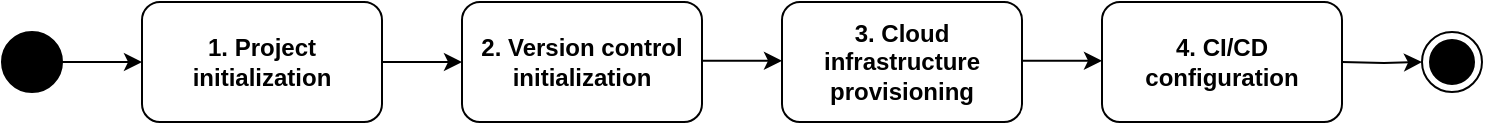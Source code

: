 <mxfile>
    <diagram id="QmNteSxZV1ZtJ5HfzkQw" name="Page-1">
        <mxGraphModel dx="867" dy="813" grid="1" gridSize="10" guides="1" tooltips="1" connect="1" arrows="1" fold="1" page="1" pageScale="1" pageWidth="850" pageHeight="1100" math="0" shadow="0">
            <root>
                <mxCell id="0"/>
                <mxCell id="1" parent="0"/>
                <mxCell id="20" value="" style="edgeStyle=none;html=1;" edge="1" parent="1" source="4" target="5">
                    <mxGeometry relative="1" as="geometry"/>
                </mxCell>
                <mxCell id="4" value="&lt;b&gt;1. Project initialization&lt;/b&gt;" style="rounded=1;whiteSpace=wrap;html=1;" vertex="1" parent="1">
                    <mxGeometry x="120" y="320" width="120" height="60" as="geometry"/>
                </mxCell>
                <mxCell id="5" value="&lt;b&gt;2.&amp;nbsp;&lt;/b&gt;&lt;span class=&quot;notion-enable-hover&quot; data-token-index=&quot;0&quot; style=&quot;font-weight:600&quot;&gt;Version control initialization&lt;/span&gt;" style="rounded=1;whiteSpace=wrap;html=1;" vertex="1" parent="1">
                    <mxGeometry x="280" y="320" width="120" height="60" as="geometry"/>
                </mxCell>
                <mxCell id="6" value="&lt;b&gt;3. Cloud i&lt;/b&gt;&lt;span class=&quot;notion-enable-hover&quot; data-token-index=&quot;0&quot; style=&quot;font-weight:600&quot;&gt;nfrastructure provisioning&lt;/span&gt;" style="rounded=1;whiteSpace=wrap;html=1;" vertex="1" parent="1">
                    <mxGeometry x="440" y="320" width="120" height="60" as="geometry"/>
                </mxCell>
                <mxCell id="7" value="&lt;b&gt;4.&lt;/b&gt;&amp;nbsp;&lt;span class=&quot;notion-enable-hover&quot; data-token-index=&quot;0&quot; style=&quot;font-weight:600&quot;&gt;CI/CD configuration&lt;/span&gt;" style="rounded=1;whiteSpace=wrap;html=1;" vertex="1" parent="1">
                    <mxGeometry x="600" y="320" width="120" height="60" as="geometry"/>
                </mxCell>
                <mxCell id="8" style="edgeStyle=orthogonalEdgeStyle;rounded=0;orthogonalLoop=1;jettySize=auto;html=1;exitX=1;exitY=0.5;exitDx=0;exitDy=0;" edge="1" parent="1" target="16">
                    <mxGeometry relative="1" as="geometry">
                        <mxPoint x="720.0" y="350" as="sourcePoint"/>
                    </mxGeometry>
                </mxCell>
                <mxCell id="14" style="edgeStyle=none;html=1;exitX=1;exitY=0.5;exitDx=0;exitDy=0;entryX=0;entryY=0.5;entryDx=0;entryDy=0;" edge="1" parent="1" source="15">
                    <mxGeometry relative="1" as="geometry">
                        <mxPoint x="120" y="350" as="targetPoint"/>
                    </mxGeometry>
                </mxCell>
                <mxCell id="15" value="" style="ellipse;fillColor=strokeColor;html=1;" vertex="1" parent="1">
                    <mxGeometry x="50" y="335" width="30" height="30" as="geometry"/>
                </mxCell>
                <mxCell id="16" value="" style="ellipse;html=1;shape=endState;fillColor=strokeColor;" vertex="1" parent="1">
                    <mxGeometry x="760" y="335" width="30" height="30" as="geometry"/>
                </mxCell>
                <mxCell id="19" style="edgeStyle=none;html=1;exitX=1;exitY=0.5;exitDx=0;exitDy=0;entryX=0;entryY=0.5;entryDx=0;entryDy=0;" edge="1" parent="1">
                    <mxGeometry relative="1" as="geometry">
                        <mxPoint x="560" y="349.38" as="sourcePoint"/>
                        <mxPoint x="600" y="349.38" as="targetPoint"/>
                    </mxGeometry>
                </mxCell>
                <mxCell id="21" style="edgeStyle=none;html=1;exitX=1;exitY=0.5;exitDx=0;exitDy=0;entryX=0;entryY=0.5;entryDx=0;entryDy=0;" edge="1" parent="1">
                    <mxGeometry relative="1" as="geometry">
                        <mxPoint x="400" y="349.37" as="sourcePoint"/>
                        <mxPoint x="440" y="349.37" as="targetPoint"/>
                    </mxGeometry>
                </mxCell>
            </root>
        </mxGraphModel>
    </diagram>
</mxfile>